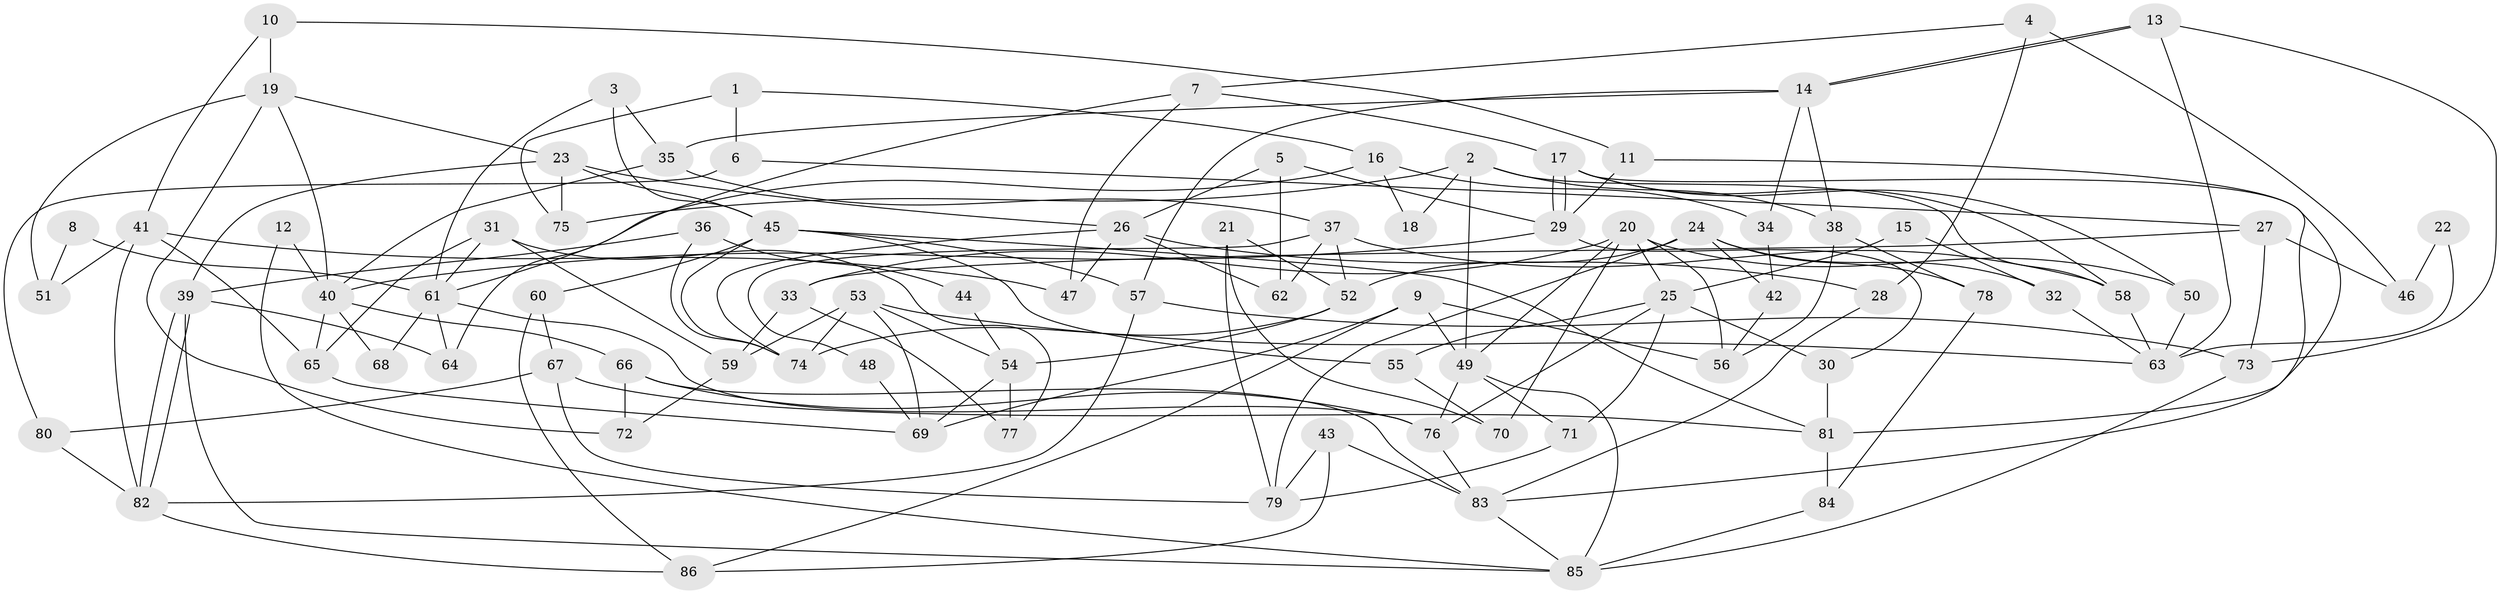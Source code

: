 // coarse degree distribution, {4: 0.07407407407407407, 6: 0.25925925925925924, 5: 0.18518518518518517, 3: 0.07407407407407407, 10: 0.07407407407407407, 7: 0.07407407407407407, 8: 0.07407407407407407, 9: 0.18518518518518517}
// Generated by graph-tools (version 1.1) at 2025/37/03/04/25 23:37:10]
// undirected, 86 vertices, 172 edges
graph export_dot {
  node [color=gray90,style=filled];
  1;
  2;
  3;
  4;
  5;
  6;
  7;
  8;
  9;
  10;
  11;
  12;
  13;
  14;
  15;
  16;
  17;
  18;
  19;
  20;
  21;
  22;
  23;
  24;
  25;
  26;
  27;
  28;
  29;
  30;
  31;
  32;
  33;
  34;
  35;
  36;
  37;
  38;
  39;
  40;
  41;
  42;
  43;
  44;
  45;
  46;
  47;
  48;
  49;
  50;
  51;
  52;
  53;
  54;
  55;
  56;
  57;
  58;
  59;
  60;
  61;
  62;
  63;
  64;
  65;
  66;
  67;
  68;
  69;
  70;
  71;
  72;
  73;
  74;
  75;
  76;
  77;
  78;
  79;
  80;
  81;
  82;
  83;
  84;
  85;
  86;
  1 -- 6;
  1 -- 75;
  1 -- 16;
  2 -- 49;
  2 -- 38;
  2 -- 18;
  2 -- 58;
  2 -- 75;
  3 -- 61;
  3 -- 35;
  3 -- 45;
  4 -- 7;
  4 -- 28;
  4 -- 46;
  5 -- 26;
  5 -- 29;
  5 -- 62;
  6 -- 80;
  6 -- 27;
  7 -- 17;
  7 -- 64;
  7 -- 47;
  8 -- 61;
  8 -- 51;
  9 -- 69;
  9 -- 49;
  9 -- 56;
  9 -- 86;
  10 -- 11;
  10 -- 41;
  10 -- 19;
  11 -- 29;
  11 -- 81;
  12 -- 85;
  12 -- 40;
  13 -- 14;
  13 -- 14;
  13 -- 73;
  13 -- 63;
  14 -- 35;
  14 -- 34;
  14 -- 38;
  14 -- 57;
  15 -- 25;
  15 -- 32;
  16 -- 61;
  16 -- 18;
  16 -- 34;
  17 -- 29;
  17 -- 29;
  17 -- 58;
  17 -- 50;
  17 -- 83;
  19 -- 40;
  19 -- 23;
  19 -- 51;
  19 -- 72;
  20 -- 49;
  20 -- 56;
  20 -- 25;
  20 -- 33;
  20 -- 50;
  20 -- 70;
  21 -- 70;
  21 -- 52;
  21 -- 79;
  22 -- 63;
  22 -- 46;
  23 -- 45;
  23 -- 26;
  23 -- 39;
  23 -- 75;
  24 -- 79;
  24 -- 78;
  24 -- 32;
  24 -- 42;
  24 -- 52;
  25 -- 76;
  25 -- 30;
  25 -- 55;
  25 -- 71;
  26 -- 74;
  26 -- 28;
  26 -- 47;
  26 -- 62;
  27 -- 73;
  27 -- 33;
  27 -- 46;
  28 -- 83;
  29 -- 40;
  29 -- 30;
  30 -- 81;
  31 -- 77;
  31 -- 65;
  31 -- 59;
  31 -- 61;
  32 -- 63;
  33 -- 59;
  33 -- 77;
  34 -- 42;
  35 -- 40;
  35 -- 37;
  36 -- 39;
  36 -- 74;
  36 -- 44;
  37 -- 58;
  37 -- 62;
  37 -- 48;
  37 -- 52;
  38 -- 56;
  38 -- 78;
  39 -- 82;
  39 -- 82;
  39 -- 64;
  39 -- 85;
  40 -- 65;
  40 -- 66;
  40 -- 68;
  41 -- 47;
  41 -- 82;
  41 -- 51;
  41 -- 65;
  42 -- 56;
  43 -- 83;
  43 -- 86;
  43 -- 79;
  44 -- 54;
  45 -- 81;
  45 -- 55;
  45 -- 57;
  45 -- 60;
  45 -- 74;
  48 -- 69;
  49 -- 85;
  49 -- 71;
  49 -- 76;
  50 -- 63;
  52 -- 54;
  52 -- 74;
  53 -- 63;
  53 -- 74;
  53 -- 54;
  53 -- 59;
  53 -- 69;
  54 -- 69;
  54 -- 77;
  55 -- 70;
  57 -- 73;
  57 -- 82;
  58 -- 63;
  59 -- 72;
  60 -- 86;
  60 -- 67;
  61 -- 76;
  61 -- 64;
  61 -- 68;
  65 -- 69;
  66 -- 83;
  66 -- 72;
  66 -- 76;
  67 -- 79;
  67 -- 80;
  67 -- 81;
  71 -- 79;
  73 -- 85;
  76 -- 83;
  78 -- 84;
  80 -- 82;
  81 -- 84;
  82 -- 86;
  83 -- 85;
  84 -- 85;
}
